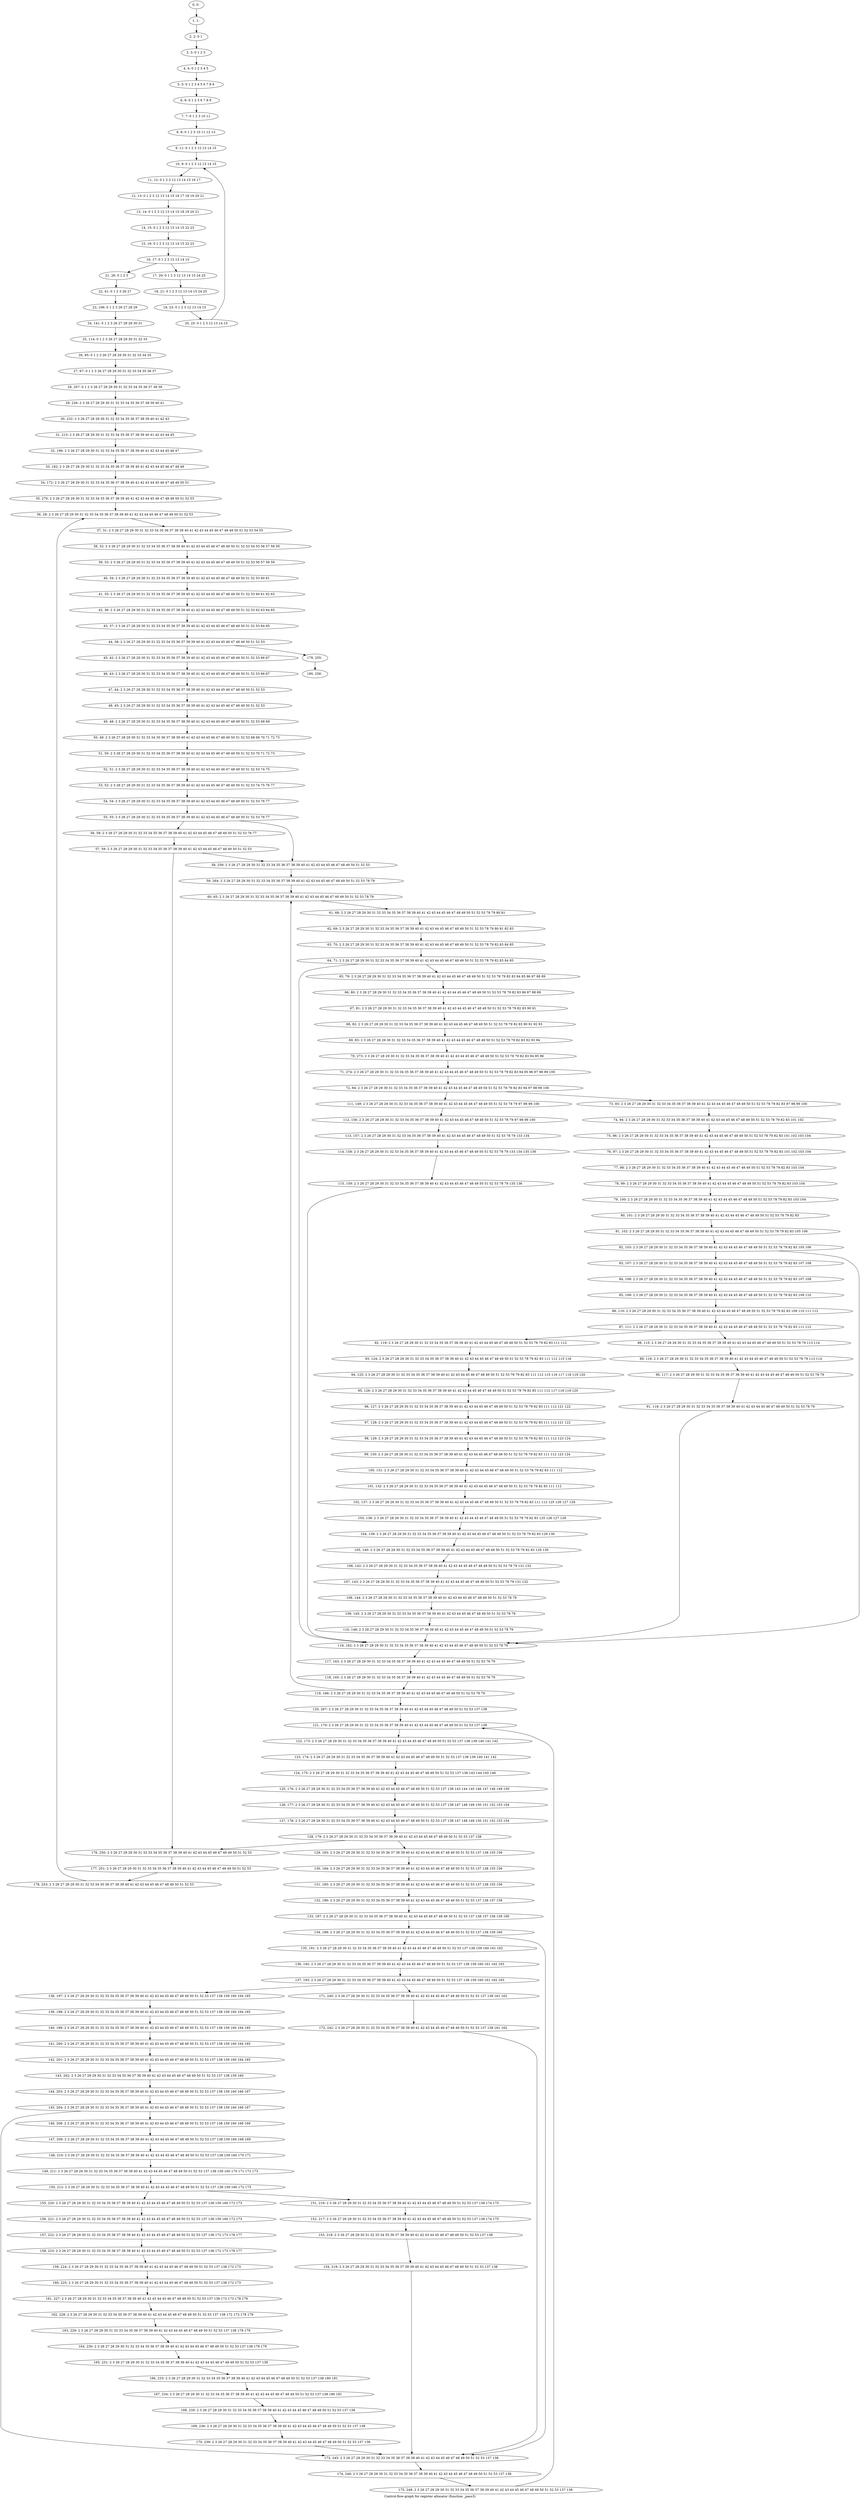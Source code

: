 digraph G {
graph [label="Control-flow-graph for register allocator (function _pass3)"]
0[label="0, 0: "];
1[label="1, 1: "];
2[label="2, 2: 0 1 "];
3[label="3, 3: 0 1 2 3 "];
4[label="4, 4: 0 1 2 3 4 5 "];
5[label="5, 5: 0 1 2 3 4 5 6 7 8 9 "];
6[label="6, 6: 0 1 2 3 6 7 8 9 "];
7[label="7, 7: 0 1 2 3 10 11 "];
8[label="8, 8: 0 1 2 3 10 11 12 13 "];
9[label="9, 11: 0 1 2 3 12 13 14 15 "];
10[label="10, 9: 0 1 2 3 12 13 14 15 "];
11[label="11, 12: 0 1 2 3 12 13 14 15 16 17 "];
12[label="12, 13: 0 1 2 3 12 13 14 15 16 17 18 19 20 21 "];
13[label="13, 14: 0 1 2 3 12 13 14 15 18 19 20 21 "];
14[label="14, 15: 0 1 2 3 12 13 14 15 22 23 "];
15[label="15, 16: 0 1 2 3 12 13 14 15 22 23 "];
16[label="16, 17: 0 1 2 3 12 13 14 15 "];
17[label="17, 20: 0 1 2 3 12 13 14 15 24 25 "];
18[label="18, 21: 0 1 2 3 12 13 14 15 24 25 "];
19[label="19, 23: 0 1 2 3 12 13 14 15 "];
20[label="20, 25: 0 1 2 3 12 13 14 15 "];
21[label="21, 26: 0 1 2 3 "];
22[label="22, 41: 0 1 2 3 26 27 "];
23[label="23, 106: 0 1 2 3 26 27 28 29 "];
24[label="24, 141: 0 1 2 3 26 27 28 29 30 31 "];
25[label="25, 114: 0 1 2 3 26 27 28 29 30 31 32 33 "];
26[label="26, 95: 0 1 2 3 26 27 28 29 30 31 32 33 34 35 "];
27[label="27, 67: 0 1 2 3 26 27 28 29 30 31 32 33 34 35 36 37 "];
28[label="28, 207: 0 1 2 3 26 27 28 29 30 31 32 33 34 35 36 37 38 39 "];
29[label="29, 226: 2 3 26 27 28 29 30 31 32 33 34 35 36 37 38 39 40 41 "];
30[label="30, 232: 2 3 26 27 28 29 30 31 32 33 34 35 36 37 38 39 40 41 42 43 "];
31[label="31, 215: 2 3 26 27 28 29 30 31 32 33 34 35 36 37 38 39 40 41 42 43 44 45 "];
32[label="32, 196: 2 3 26 27 28 29 30 31 32 33 34 35 36 37 38 39 40 41 42 43 44 45 46 47 "];
33[label="33, 182: 2 3 26 27 28 29 30 31 32 33 34 35 36 37 38 39 40 41 42 43 44 45 46 47 48 49 "];
34[label="34, 172: 2 3 26 27 28 29 30 31 32 33 34 35 36 37 38 39 40 41 42 43 44 45 46 47 48 49 50 51 "];
35[label="35, 270: 2 3 26 27 28 29 30 31 32 33 34 35 36 37 38 39 40 41 42 43 44 45 46 47 48 49 50 51 52 53 "];
36[label="36, 28: 2 3 26 27 28 29 30 31 32 33 34 35 36 37 38 39 40 41 42 43 44 45 46 47 48 49 50 51 52 53 "];
37[label="37, 31: 2 3 26 27 28 29 30 31 32 33 34 35 36 37 38 39 40 41 42 43 44 45 46 47 48 49 50 51 52 53 54 55 "];
38[label="38, 32: 2 3 26 27 28 29 30 31 32 33 34 35 36 37 38 39 40 41 42 43 44 45 46 47 48 49 50 51 52 53 54 55 56 57 58 59 "];
39[label="39, 33: 2 3 26 27 28 29 30 31 32 33 34 35 36 37 38 39 40 41 42 43 44 45 46 47 48 49 50 51 52 53 56 57 58 59 "];
40[label="40, 34: 2 3 26 27 28 29 30 31 32 33 34 35 36 37 38 39 40 41 42 43 44 45 46 47 48 49 50 51 52 53 60 61 "];
41[label="41, 35: 2 3 26 27 28 29 30 31 32 33 34 35 36 37 38 39 40 41 42 43 44 45 46 47 48 49 50 51 52 53 60 61 62 63 "];
42[label="42, 36: 2 3 26 27 28 29 30 31 32 33 34 35 36 37 38 39 40 41 42 43 44 45 46 47 48 49 50 51 52 53 62 63 64 65 "];
43[label="43, 37: 2 3 26 27 28 29 30 31 32 33 34 35 36 37 38 39 40 41 42 43 44 45 46 47 48 49 50 51 52 53 64 65 "];
44[label="44, 38: 2 3 26 27 28 29 30 31 32 33 34 35 36 37 38 39 40 41 42 43 44 45 46 47 48 49 50 51 52 53 "];
45[label="45, 42: 2 3 26 27 28 29 30 31 32 33 34 35 36 37 38 39 40 41 42 43 44 45 46 47 48 49 50 51 52 53 66 67 "];
46[label="46, 43: 2 3 26 27 28 29 30 31 32 33 34 35 36 37 38 39 40 41 42 43 44 45 46 47 48 49 50 51 52 53 66 67 "];
47[label="47, 44: 2 3 26 27 28 29 30 31 32 33 34 35 36 37 38 39 40 41 42 43 44 45 46 47 48 49 50 51 52 53 "];
48[label="48, 45: 2 3 26 27 28 29 30 31 32 33 34 35 36 37 38 39 40 41 42 43 44 45 46 47 48 49 50 51 52 53 "];
49[label="49, 48: 2 3 26 27 28 29 30 31 32 33 34 35 36 37 38 39 40 41 42 43 44 45 46 47 48 49 50 51 52 53 68 69 "];
50[label="50, 49: 2 3 26 27 28 29 30 31 32 33 34 35 36 37 38 39 40 41 42 43 44 45 46 47 48 49 50 51 52 53 68 69 70 71 72 73 "];
51[label="51, 50: 2 3 26 27 28 29 30 31 32 33 34 35 36 37 38 39 40 41 42 43 44 45 46 47 48 49 50 51 52 53 70 71 72 73 "];
52[label="52, 51: 2 3 26 27 28 29 30 31 32 33 34 35 36 37 38 39 40 41 42 43 44 45 46 47 48 49 50 51 52 53 74 75 "];
53[label="53, 52: 2 3 26 27 28 29 30 31 32 33 34 35 36 37 38 39 40 41 42 43 44 45 46 47 48 49 50 51 52 53 74 75 76 77 "];
54[label="54, 54: 2 3 26 27 28 29 30 31 32 33 34 35 36 37 38 39 40 41 42 43 44 45 46 47 48 49 50 51 52 53 76 77 "];
55[label="55, 55: 2 3 26 27 28 29 30 31 32 33 34 35 36 37 38 39 40 41 42 43 44 45 46 47 48 49 50 51 52 53 76 77 "];
56[label="56, 58: 2 3 26 27 28 29 30 31 32 33 34 35 36 37 38 39 40 41 42 43 44 45 46 47 48 49 50 51 52 53 76 77 "];
57[label="57, 59: 2 3 26 27 28 29 30 31 32 33 34 35 36 37 38 39 40 41 42 43 44 45 46 47 48 49 50 51 52 53 "];
58[label="58, 258: 2 3 26 27 28 29 30 31 32 33 34 35 36 37 38 39 40 41 42 43 44 45 46 47 48 49 50 51 52 53 "];
59[label="59, 264: 2 3 26 27 28 29 30 31 32 33 34 35 36 37 38 39 40 41 42 43 44 45 46 47 48 49 50 51 52 53 78 79 "];
60[label="60, 65: 2 3 26 27 28 29 30 31 32 33 34 35 36 37 38 39 40 41 42 43 44 45 46 47 48 49 50 51 52 53 78 79 "];
61[label="61, 68: 2 3 26 27 28 29 30 31 32 33 34 35 36 37 38 39 40 41 42 43 44 45 46 47 48 49 50 51 52 53 78 79 80 81 "];
62[label="62, 69: 2 3 26 27 28 29 30 31 32 33 34 35 36 37 38 39 40 41 42 43 44 45 46 47 48 49 50 51 52 53 78 79 80 81 82 83 "];
63[label="63, 70: 2 3 26 27 28 29 30 31 32 33 34 35 36 37 38 39 40 41 42 43 44 45 46 47 48 49 50 51 52 53 78 79 82 83 84 85 "];
64[label="64, 71: 2 3 26 27 28 29 30 31 32 33 34 35 36 37 38 39 40 41 42 43 44 45 46 47 48 49 50 51 52 53 78 79 82 83 84 85 "];
65[label="65, 79: 2 3 26 27 28 29 30 31 32 33 34 35 36 37 38 39 40 41 42 43 44 45 46 47 48 49 50 51 52 53 78 79 82 83 84 85 86 87 88 89 "];
66[label="66, 80: 2 3 26 27 28 29 30 31 32 33 34 35 36 37 38 39 40 41 42 43 44 45 46 47 48 49 50 51 52 53 78 79 82 83 86 87 88 89 "];
67[label="67, 81: 2 3 26 27 28 29 30 31 32 33 34 35 36 37 38 39 40 41 42 43 44 45 46 47 48 49 50 51 52 53 78 79 82 83 90 91 "];
68[label="68, 82: 2 3 26 27 28 29 30 31 32 33 34 35 36 37 38 39 40 41 42 43 44 45 46 47 48 49 50 51 52 53 78 79 82 83 90 91 92 93 "];
69[label="69, 83: 2 3 26 27 28 29 30 31 32 33 34 35 36 37 38 39 40 41 42 43 44 45 46 47 48 49 50 51 52 53 78 79 82 83 92 93 94 "];
70[label="70, 273: 2 3 26 27 28 29 30 31 32 33 34 35 36 37 38 39 40 41 42 43 44 45 46 47 48 49 50 51 52 53 78 79 82 83 94 95 96 "];
71[label="71, 274: 2 3 26 27 28 29 30 31 32 33 34 35 36 37 38 39 40 41 42 43 44 45 46 47 48 49 50 51 52 53 78 79 82 83 94 95 96 97 98 99 100 "];
72[label="72, 84: 2 3 26 27 28 29 30 31 32 33 34 35 36 37 38 39 40 41 42 43 44 45 46 47 48 49 50 51 52 53 78 79 82 83 94 97 98 99 100 "];
73[label="73, 93: 2 3 26 27 28 29 30 31 32 33 34 35 36 37 38 39 40 41 42 43 44 45 46 47 48 49 50 51 52 53 78 79 82 83 97 98 99 100 "];
74[label="74, 94: 2 3 26 27 28 29 30 31 32 33 34 35 36 37 38 39 40 41 42 43 44 45 46 47 48 49 50 51 52 53 78 79 82 83 101 102 "];
75[label="75, 96: 2 3 26 27 28 29 30 31 32 33 34 35 36 37 38 39 40 41 42 43 44 45 46 47 48 49 50 51 52 53 78 79 82 83 101 102 103 104 "];
76[label="76, 97: 2 3 26 27 28 29 30 31 32 33 34 35 36 37 38 39 40 41 42 43 44 45 46 47 48 49 50 51 52 53 78 79 82 83 101 102 103 104 "];
77[label="77, 98: 2 3 26 27 28 29 30 31 32 33 34 35 36 37 38 39 40 41 42 43 44 45 46 47 48 49 50 51 52 53 78 79 82 83 103 104 "];
78[label="78, 99: 2 3 26 27 28 29 30 31 32 33 34 35 36 37 38 39 40 41 42 43 44 45 46 47 48 49 50 51 52 53 78 79 82 83 103 104 "];
79[label="79, 100: 2 3 26 27 28 29 30 31 32 33 34 35 36 37 38 39 40 41 42 43 44 45 46 47 48 49 50 51 52 53 78 79 82 83 103 104 "];
80[label="80, 101: 2 3 26 27 28 29 30 31 32 33 34 35 36 37 38 39 40 41 42 43 44 45 46 47 48 49 50 51 52 53 78 79 82 83 "];
81[label="81, 102: 2 3 26 27 28 29 30 31 32 33 34 35 36 37 38 39 40 41 42 43 44 45 46 47 48 49 50 51 52 53 78 79 82 83 105 106 "];
82[label="82, 103: 2 3 26 27 28 29 30 31 32 33 34 35 36 37 38 39 40 41 42 43 44 45 46 47 48 49 50 51 52 53 78 79 82 83 105 106 "];
83[label="83, 107: 2 3 26 27 28 29 30 31 32 33 34 35 36 37 38 39 40 41 42 43 44 45 46 47 48 49 50 51 52 53 78 79 82 83 107 108 "];
84[label="84, 108: 2 3 26 27 28 29 30 31 32 33 34 35 36 37 38 39 40 41 42 43 44 45 46 47 48 49 50 51 52 53 78 79 82 83 107 108 "];
85[label="85, 109: 2 3 26 27 28 29 30 31 32 33 34 35 36 37 38 39 40 41 42 43 44 45 46 47 48 49 50 51 52 53 78 79 82 83 109 110 "];
86[label="86, 110: 2 3 26 27 28 29 30 31 32 33 34 35 36 37 38 39 40 41 42 43 44 45 46 47 48 49 50 51 52 53 78 79 82 83 109 110 111 112 "];
87[label="87, 111: 2 3 26 27 28 29 30 31 32 33 34 35 36 37 38 39 40 41 42 43 44 45 46 47 48 49 50 51 52 53 78 79 82 83 111 112 "];
88[label="88, 115: 2 3 26 27 28 29 30 31 32 33 34 35 36 37 38 39 40 41 42 43 44 45 46 47 48 49 50 51 52 53 78 79 113 114 "];
89[label="89, 116: 2 3 26 27 28 29 30 31 32 33 34 35 36 37 38 39 40 41 42 43 44 45 46 47 48 49 50 51 52 53 78 79 113 114 "];
90[label="90, 117: 2 3 26 27 28 29 30 31 32 33 34 35 36 37 38 39 40 41 42 43 44 45 46 47 48 49 50 51 52 53 78 79 "];
91[label="91, 118: 2 3 26 27 28 29 30 31 32 33 34 35 36 37 38 39 40 41 42 43 44 45 46 47 48 49 50 51 52 53 78 79 "];
92[label="92, 119: 2 3 26 27 28 29 30 31 32 33 34 35 36 37 38 39 40 41 42 43 44 45 46 47 48 49 50 51 52 53 78 79 82 83 111 112 "];
93[label="93, 124: 2 3 26 27 28 29 30 31 32 33 34 35 36 37 38 39 40 41 42 43 44 45 46 47 48 49 50 51 52 53 78 79 82 83 111 112 115 116 "];
94[label="94, 125: 2 3 26 27 28 29 30 31 32 33 34 35 36 37 38 39 40 41 42 43 44 45 46 47 48 49 50 51 52 53 78 79 82 83 111 112 115 116 117 118 119 120 "];
95[label="95, 126: 2 3 26 27 28 29 30 31 32 33 34 35 36 37 38 39 40 41 42 43 44 45 46 47 48 49 50 51 52 53 78 79 82 83 111 112 117 118 119 120 "];
96[label="96, 127: 2 3 26 27 28 29 30 31 32 33 34 35 36 37 38 39 40 41 42 43 44 45 46 47 48 49 50 51 52 53 78 79 82 83 111 112 121 122 "];
97[label="97, 128: 2 3 26 27 28 29 30 31 32 33 34 35 36 37 38 39 40 41 42 43 44 45 46 47 48 49 50 51 52 53 78 79 82 83 111 112 121 122 "];
98[label="98, 129: 2 3 26 27 28 29 30 31 32 33 34 35 36 37 38 39 40 41 42 43 44 45 46 47 48 49 50 51 52 53 78 79 82 83 111 112 123 124 "];
99[label="99, 130: 2 3 26 27 28 29 30 31 32 33 34 35 36 37 38 39 40 41 42 43 44 45 46 47 48 49 50 51 52 53 78 79 82 83 111 112 123 124 "];
100[label="100, 131: 2 3 26 27 28 29 30 31 32 33 34 35 36 37 38 39 40 41 42 43 44 45 46 47 48 49 50 51 52 53 78 79 82 83 111 112 "];
101[label="101, 132: 2 3 26 27 28 29 30 31 32 33 34 35 36 37 38 39 40 41 42 43 44 45 46 47 48 49 50 51 52 53 78 79 82 83 111 112 "];
102[label="102, 137: 2 3 26 27 28 29 30 31 32 33 34 35 36 37 38 39 40 41 42 43 44 45 46 47 48 49 50 51 52 53 78 79 82 83 111 112 125 126 127 128 "];
103[label="103, 138: 2 3 26 27 28 29 30 31 32 33 34 35 36 37 38 39 40 41 42 43 44 45 46 47 48 49 50 51 52 53 78 79 82 83 125 126 127 128 "];
104[label="104, 139: 2 3 26 27 28 29 30 31 32 33 34 35 36 37 38 39 40 41 42 43 44 45 46 47 48 49 50 51 52 53 78 79 82 83 129 130 "];
105[label="105, 140: 2 3 26 27 28 29 30 31 32 33 34 35 36 37 38 39 40 41 42 43 44 45 46 47 48 49 50 51 52 53 78 79 82 83 129 130 "];
106[label="106, 142: 2 3 26 27 28 29 30 31 32 33 34 35 36 37 38 39 40 41 42 43 44 45 46 47 48 49 50 51 52 53 78 79 131 132 "];
107[label="107, 143: 2 3 26 27 28 29 30 31 32 33 34 35 36 37 38 39 40 41 42 43 44 45 46 47 48 49 50 51 52 53 78 79 131 132 "];
108[label="108, 144: 2 3 26 27 28 29 30 31 32 33 34 35 36 37 38 39 40 41 42 43 44 45 46 47 48 49 50 51 52 53 78 79 "];
109[label="109, 145: 2 3 26 27 28 29 30 31 32 33 34 35 36 37 38 39 40 41 42 43 44 45 46 47 48 49 50 51 52 53 78 79 "];
110[label="110, 148: 2 3 26 27 28 29 30 31 32 33 34 35 36 37 38 39 40 41 42 43 44 45 46 47 48 49 50 51 52 53 78 79 "];
111[label="111, 149: 2 3 26 27 28 29 30 31 32 33 34 35 36 37 38 39 40 41 42 43 44 45 46 47 48 49 50 51 52 53 78 79 97 98 99 100 "];
112[label="112, 156: 2 3 26 27 28 29 30 31 32 33 34 35 36 37 38 39 40 41 42 43 44 45 46 47 48 49 50 51 52 53 78 79 97 98 99 100 "];
113[label="113, 157: 2 3 26 27 28 29 30 31 32 33 34 35 36 37 38 39 40 41 42 43 44 45 46 47 48 49 50 51 52 53 78 79 133 134 "];
114[label="114, 158: 2 3 26 27 28 29 30 31 32 33 34 35 36 37 38 39 40 41 42 43 44 45 46 47 48 49 50 51 52 53 78 79 133 134 135 136 "];
115[label="115, 159: 2 3 26 27 28 29 30 31 32 33 34 35 36 37 38 39 40 41 42 43 44 45 46 47 48 49 50 51 52 53 78 79 135 136 "];
116[label="116, 162: 2 3 26 27 28 29 30 31 32 33 34 35 36 37 38 39 40 41 42 43 44 45 46 47 48 49 50 51 52 53 78 79 "];
117[label="117, 163: 2 3 26 27 28 29 30 31 32 33 34 35 36 37 38 39 40 41 42 43 44 45 46 47 48 49 50 51 52 53 78 79 "];
118[label="118, 165: 2 3 26 27 28 29 30 31 32 33 34 35 36 37 38 39 40 41 42 43 44 45 46 47 48 49 50 51 52 53 78 79 "];
119[label="119, 166: 2 3 26 27 28 29 30 31 32 33 34 35 36 37 38 39 40 41 42 43 44 45 46 47 48 49 50 51 52 53 78 79 "];
120[label="120, 267: 2 3 26 27 28 29 30 31 32 33 34 35 36 37 38 39 40 41 42 43 44 45 46 47 48 49 50 51 52 53 137 138 "];
121[label="121, 170: 2 3 26 27 28 29 30 31 32 33 34 35 36 37 38 39 40 41 42 43 44 45 46 47 48 49 50 51 52 53 137 138 "];
122[label="122, 173: 2 3 26 27 28 29 30 31 32 33 34 35 36 37 38 39 40 41 42 43 44 45 46 47 48 49 50 51 52 53 137 138 139 140 141 142 "];
123[label="123, 174: 2 3 26 27 28 29 30 31 32 33 34 35 36 37 38 39 40 41 42 43 44 45 46 47 48 49 50 51 52 53 137 138 139 140 141 142 "];
124[label="124, 175: 2 3 26 27 28 29 30 31 32 33 34 35 36 37 38 39 40 41 42 43 44 45 46 47 48 49 50 51 52 53 137 138 143 144 145 146 "];
125[label="125, 176: 2 3 26 27 28 29 30 31 32 33 34 35 36 37 38 39 40 41 42 43 44 45 46 47 48 49 50 51 52 53 137 138 143 144 145 146 147 148 149 150 "];
126[label="126, 177: 2 3 26 27 28 29 30 31 32 33 34 35 36 37 38 39 40 41 42 43 44 45 46 47 48 49 50 51 52 53 137 138 147 148 149 150 151 152 153 154 "];
127[label="127, 178: 2 3 26 27 28 29 30 31 32 33 34 35 36 37 38 39 40 41 42 43 44 45 46 47 48 49 50 51 52 53 137 138 147 148 149 150 151 152 153 154 "];
128[label="128, 179: 2 3 26 27 28 29 30 31 32 33 34 35 36 37 38 39 40 41 42 43 44 45 46 47 48 49 50 51 52 53 137 138 "];
129[label="129, 183: 2 3 26 27 28 29 30 31 32 33 34 35 36 37 38 39 40 41 42 43 44 45 46 47 48 49 50 51 52 53 137 138 155 156 "];
130[label="130, 184: 2 3 26 27 28 29 30 31 32 33 34 35 36 37 38 39 40 41 42 43 44 45 46 47 48 49 50 51 52 53 137 138 155 156 "];
131[label="131, 185: 2 3 26 27 28 29 30 31 32 33 34 35 36 37 38 39 40 41 42 43 44 45 46 47 48 49 50 51 52 53 137 138 155 156 "];
132[label="132, 186: 2 3 26 27 28 29 30 31 32 33 34 35 36 37 38 39 40 41 42 43 44 45 46 47 48 49 50 51 52 53 137 138 157 158 "];
133[label="133, 187: 2 3 26 27 28 29 30 31 32 33 34 35 36 37 38 39 40 41 42 43 44 45 46 47 48 49 50 51 52 53 137 138 157 158 159 160 "];
134[label="134, 188: 2 3 26 27 28 29 30 31 32 33 34 35 36 37 38 39 40 41 42 43 44 45 46 47 48 49 50 51 52 53 137 138 159 160 "];
135[label="135, 191: 2 3 26 27 28 29 30 31 32 33 34 35 36 37 38 39 40 41 42 43 44 45 46 47 48 49 50 51 52 53 137 138 159 160 161 162 "];
136[label="136, 192: 2 3 26 27 28 29 30 31 32 33 34 35 36 37 38 39 40 41 42 43 44 45 46 47 48 49 50 51 52 53 137 138 159 160 161 162 163 "];
137[label="137, 193: 2 3 26 27 28 29 30 31 32 33 34 35 36 37 38 39 40 41 42 43 44 45 46 47 48 49 50 51 52 53 137 138 159 160 161 162 163 "];
138[label="138, 197: 2 3 26 27 28 29 30 31 32 33 34 35 36 37 38 39 40 41 42 43 44 45 46 47 48 49 50 51 52 53 137 138 159 160 164 165 "];
139[label="139, 198: 2 3 26 27 28 29 30 31 32 33 34 35 36 37 38 39 40 41 42 43 44 45 46 47 48 49 50 51 52 53 137 138 159 160 164 165 "];
140[label="140, 199: 2 3 26 27 28 29 30 31 32 33 34 35 36 37 38 39 40 41 42 43 44 45 46 47 48 49 50 51 52 53 137 138 159 160 164 165 "];
141[label="141, 200: 2 3 26 27 28 29 30 31 32 33 34 35 36 37 38 39 40 41 42 43 44 45 46 47 48 49 50 51 52 53 137 138 159 160 164 165 "];
142[label="142, 201: 2 3 26 27 28 29 30 31 32 33 34 35 36 37 38 39 40 41 42 43 44 45 46 47 48 49 50 51 52 53 137 138 159 160 164 165 "];
143[label="143, 202: 2 3 26 27 28 29 30 31 32 33 34 35 36 37 38 39 40 41 42 43 44 45 46 47 48 49 50 51 52 53 137 138 159 160 "];
144[label="144, 203: 2 3 26 27 28 29 30 31 32 33 34 35 36 37 38 39 40 41 42 43 44 45 46 47 48 49 50 51 52 53 137 138 159 160 166 167 "];
145[label="145, 204: 2 3 26 27 28 29 30 31 32 33 34 35 36 37 38 39 40 41 42 43 44 45 46 47 48 49 50 51 52 53 137 138 159 160 166 167 "];
146[label="146, 208: 2 3 26 27 28 29 30 31 32 33 34 35 36 37 38 39 40 41 42 43 44 45 46 47 48 49 50 51 52 53 137 138 159 160 168 169 "];
147[label="147, 209: 2 3 26 27 28 29 30 31 32 33 34 35 36 37 38 39 40 41 42 43 44 45 46 47 48 49 50 51 52 53 137 138 159 160 168 169 "];
148[label="148, 210: 2 3 26 27 28 29 30 31 32 33 34 35 36 37 38 39 40 41 42 43 44 45 46 47 48 49 50 51 52 53 137 138 159 160 170 171 "];
149[label="149, 211: 2 3 26 27 28 29 30 31 32 33 34 35 36 37 38 39 40 41 42 43 44 45 46 47 48 49 50 51 52 53 137 138 159 160 170 171 172 173 "];
150[label="150, 212: 2 3 26 27 28 29 30 31 32 33 34 35 36 37 38 39 40 41 42 43 44 45 46 47 48 49 50 51 52 53 137 138 159 160 172 173 "];
151[label="151, 216: 2 3 26 27 28 29 30 31 32 33 34 35 36 37 38 39 40 41 42 43 44 45 46 47 48 49 50 51 52 53 137 138 174 175 "];
152[label="152, 217: 2 3 26 27 28 29 30 31 32 33 34 35 36 37 38 39 40 41 42 43 44 45 46 47 48 49 50 51 52 53 137 138 174 175 "];
153[label="153, 218: 2 3 26 27 28 29 30 31 32 33 34 35 36 37 38 39 40 41 42 43 44 45 46 47 48 49 50 51 52 53 137 138 "];
154[label="154, 219: 2 3 26 27 28 29 30 31 32 33 34 35 36 37 38 39 40 41 42 43 44 45 46 47 48 49 50 51 52 53 137 138 "];
155[label="155, 220: 2 3 26 27 28 29 30 31 32 33 34 35 36 37 38 39 40 41 42 43 44 45 46 47 48 49 50 51 52 53 137 138 159 160 172 173 "];
156[label="156, 221: 2 3 26 27 28 29 30 31 32 33 34 35 36 37 38 39 40 41 42 43 44 45 46 47 48 49 50 51 52 53 137 138 159 160 172 173 "];
157[label="157, 222: 2 3 26 27 28 29 30 31 32 33 34 35 36 37 38 39 40 41 42 43 44 45 46 47 48 49 50 51 52 53 137 138 172 173 176 177 "];
158[label="158, 223: 2 3 26 27 28 29 30 31 32 33 34 35 36 37 38 39 40 41 42 43 44 45 46 47 48 49 50 51 52 53 137 138 172 173 176 177 "];
159[label="159, 224: 2 3 26 27 28 29 30 31 32 33 34 35 36 37 38 39 40 41 42 43 44 45 46 47 48 49 50 51 52 53 137 138 172 173 "];
160[label="160, 225: 2 3 26 27 28 29 30 31 32 33 34 35 36 37 38 39 40 41 42 43 44 45 46 47 48 49 50 51 52 53 137 138 172 173 "];
161[label="161, 227: 2 3 26 27 28 29 30 31 32 33 34 35 36 37 38 39 40 41 42 43 44 45 46 47 48 49 50 51 52 53 137 138 172 173 178 179 "];
162[label="162, 228: 2 3 26 27 28 29 30 31 32 33 34 35 36 37 38 39 40 41 42 43 44 45 46 47 48 49 50 51 52 53 137 138 172 173 178 179 "];
163[label="163, 229: 2 3 26 27 28 29 30 31 32 33 34 35 36 37 38 39 40 41 42 43 44 45 46 47 48 49 50 51 52 53 137 138 178 179 "];
164[label="164, 230: 2 3 26 27 28 29 30 31 32 33 34 35 36 37 38 39 40 41 42 43 44 45 46 47 48 49 50 51 52 53 137 138 178 179 "];
165[label="165, 231: 2 3 26 27 28 29 30 31 32 33 34 35 36 37 38 39 40 41 42 43 44 45 46 47 48 49 50 51 52 53 137 138 "];
166[label="166, 233: 2 3 26 27 28 29 30 31 32 33 34 35 36 37 38 39 40 41 42 43 44 45 46 47 48 49 50 51 52 53 137 138 180 181 "];
167[label="167, 234: 2 3 26 27 28 29 30 31 32 33 34 35 36 37 38 39 40 41 42 43 44 45 46 47 48 49 50 51 52 53 137 138 180 181 "];
168[label="168, 235: 2 3 26 27 28 29 30 31 32 33 34 35 36 37 38 39 40 41 42 43 44 45 46 47 48 49 50 51 52 53 137 138 "];
169[label="169, 236: 2 3 26 27 28 29 30 31 32 33 34 35 36 37 38 39 40 41 42 43 44 45 46 47 48 49 50 51 52 53 137 138 "];
170[label="170, 239: 2 3 26 27 28 29 30 31 32 33 34 35 36 37 38 39 40 41 42 43 44 45 46 47 48 49 50 51 52 53 137 138 "];
171[label="171, 240: 2 3 26 27 28 29 30 31 32 33 34 35 36 37 38 39 40 41 42 43 44 45 46 47 48 49 50 51 52 53 137 138 161 162 "];
172[label="172, 242: 2 3 26 27 28 29 30 31 32 33 34 35 36 37 38 39 40 41 42 43 44 45 46 47 48 49 50 51 52 53 137 138 161 162 "];
173[label="173, 245: 2 3 26 27 28 29 30 31 32 33 34 35 36 37 38 39 40 41 42 43 44 45 46 47 48 49 50 51 52 53 137 138 "];
174[label="174, 246: 2 3 26 27 28 29 30 31 32 33 34 35 36 37 38 39 40 41 42 43 44 45 46 47 48 49 50 51 52 53 137 138 "];
175[label="175, 248: 2 3 26 27 28 29 30 31 32 33 34 35 36 37 38 39 40 41 42 43 44 45 46 47 48 49 50 51 52 53 137 138 "];
176[label="176, 250: 2 3 26 27 28 29 30 31 32 33 34 35 36 37 38 39 40 41 42 43 44 45 46 47 48 49 50 51 52 53 "];
177[label="177, 251: 2 3 26 27 28 29 30 31 32 33 34 35 36 37 38 39 40 41 42 43 44 45 46 47 48 49 50 51 52 53 "];
178[label="178, 253: 2 3 26 27 28 29 30 31 32 33 34 35 36 37 38 39 40 41 42 43 44 45 46 47 48 49 50 51 52 53 "];
179[label="179, 255: "];
180[label="180, 256: "];
0->1 ;
1->2 ;
2->3 ;
3->4 ;
4->5 ;
5->6 ;
6->7 ;
7->8 ;
8->9 ;
9->10 ;
10->11 ;
11->12 ;
12->13 ;
13->14 ;
14->15 ;
15->16 ;
16->17 ;
16->21 ;
17->18 ;
18->19 ;
19->20 ;
20->10 ;
21->22 ;
22->23 ;
23->24 ;
24->25 ;
25->26 ;
26->27 ;
27->28 ;
28->29 ;
29->30 ;
30->31 ;
31->32 ;
32->33 ;
33->34 ;
34->35 ;
35->36 ;
36->37 ;
37->38 ;
38->39 ;
39->40 ;
40->41 ;
41->42 ;
42->43 ;
43->44 ;
44->45 ;
44->179 ;
45->46 ;
46->47 ;
47->48 ;
48->49 ;
49->50 ;
50->51 ;
51->52 ;
52->53 ;
53->54 ;
54->55 ;
55->56 ;
55->58 ;
56->57 ;
57->58 ;
57->176 ;
58->59 ;
59->60 ;
60->61 ;
61->62 ;
62->63 ;
63->64 ;
64->65 ;
64->116 ;
65->66 ;
66->67 ;
67->68 ;
68->69 ;
69->70 ;
70->71 ;
71->72 ;
72->73 ;
72->111 ;
73->74 ;
74->75 ;
75->76 ;
76->77 ;
77->78 ;
78->79 ;
79->80 ;
80->81 ;
81->82 ;
82->83 ;
82->116 ;
83->84 ;
84->85 ;
85->86 ;
86->87 ;
87->88 ;
87->92 ;
88->89 ;
89->90 ;
90->91 ;
91->116 ;
92->93 ;
93->94 ;
94->95 ;
95->96 ;
96->97 ;
97->98 ;
98->99 ;
99->100 ;
100->101 ;
101->102 ;
102->103 ;
103->104 ;
104->105 ;
105->106 ;
106->107 ;
107->108 ;
108->109 ;
109->110 ;
110->116 ;
111->112 ;
112->113 ;
113->114 ;
114->115 ;
115->116 ;
116->117 ;
117->118 ;
118->119 ;
119->120 ;
119->60 ;
120->121 ;
121->122 ;
122->123 ;
123->124 ;
124->125 ;
125->126 ;
126->127 ;
127->128 ;
128->129 ;
128->176 ;
129->130 ;
130->131 ;
131->132 ;
132->133 ;
133->134 ;
134->135 ;
134->173 ;
135->136 ;
136->137 ;
137->138 ;
137->171 ;
138->139 ;
139->140 ;
140->141 ;
141->142 ;
142->143 ;
143->144 ;
144->145 ;
145->146 ;
145->173 ;
146->147 ;
147->148 ;
148->149 ;
149->150 ;
150->151 ;
150->155 ;
151->152 ;
152->153 ;
153->154 ;
154->173 ;
155->156 ;
156->157 ;
157->158 ;
158->159 ;
159->160 ;
160->161 ;
161->162 ;
162->163 ;
163->164 ;
164->165 ;
165->166 ;
166->167 ;
167->168 ;
168->169 ;
169->170 ;
170->173 ;
171->172 ;
172->173 ;
173->174 ;
174->175 ;
175->121 ;
176->177 ;
177->178 ;
178->36 ;
179->180 ;
}
